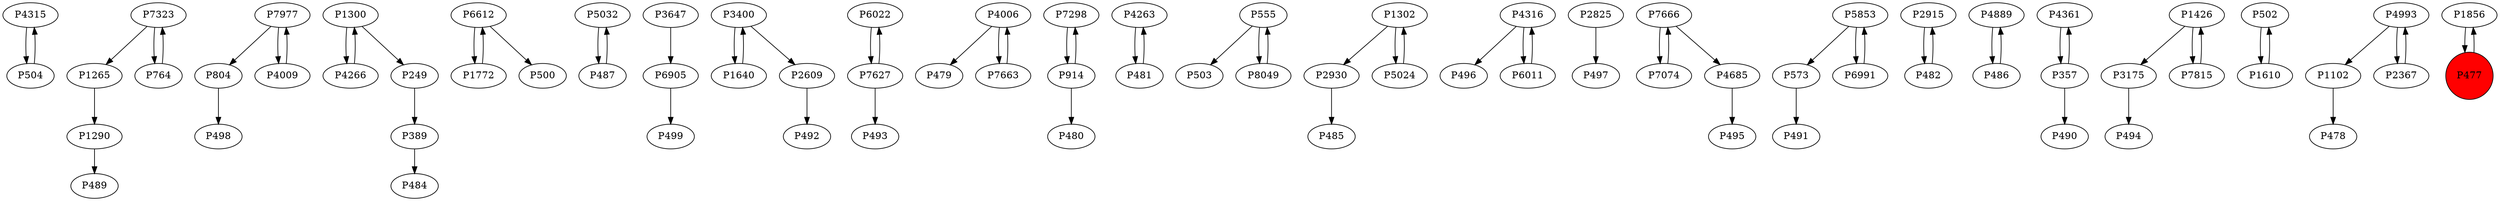 digraph {
	P4315 -> P504
	P1265 -> P1290
	P804 -> P498
	P249 -> P389
	P6612 -> P1772
	P5032 -> P487
	P3647 -> P6905
	P2609 -> P492
	P6022 -> P7627
	P4006 -> P479
	P1290 -> P489
	P7298 -> P914
	P4263 -> P481
	P1772 -> P6612
	P555 -> P503
	P1302 -> P2930
	P4316 -> P496
	P555 -> P8049
	P2825 -> P497
	P1302 -> P5024
	P914 -> P7298
	P4685 -> P495
	P5853 -> P573
	P7627 -> P6022
	P1640 -> P3400
	P7627 -> P493
	P2915 -> P482
	P4266 -> P1300
	P8049 -> P555
	P5853 -> P6991
	P481 -> P4263
	P4889 -> P486
	P4361 -> P357
	P7323 -> P1265
	P573 -> P491
	P3400 -> P2609
	P4006 -> P7663
	P7323 -> P764
	P357 -> P4361
	P486 -> P4889
	P1426 -> P3175
	P4316 -> P6011
	P7977 -> P804
	P502 -> P1610
	P3175 -> P494
	P1102 -> P478
	P7074 -> P7666
	P482 -> P2915
	P1856 -> P477
	P6011 -> P4316
	P6612 -> P500
	P764 -> P7323
	P914 -> P480
	P1426 -> P7815
	P1610 -> P502
	P1300 -> P4266
	P7815 -> P1426
	P4993 -> P2367
	P389 -> P484
	P7977 -> P4009
	P3400 -> P1640
	P6905 -> P499
	P7663 -> P4006
	P7666 -> P7074
	P7666 -> P4685
	P4993 -> P1102
	P4009 -> P7977
	P477 -> P1856
	P487 -> P5032
	P2367 -> P4993
	P5024 -> P1302
	P1300 -> P249
	P2930 -> P485
	P357 -> P490
	P504 -> P4315
	P6991 -> P5853
	P477 [shape=circle]
	P477 [style=filled]
	P477 [fillcolor=red]
}